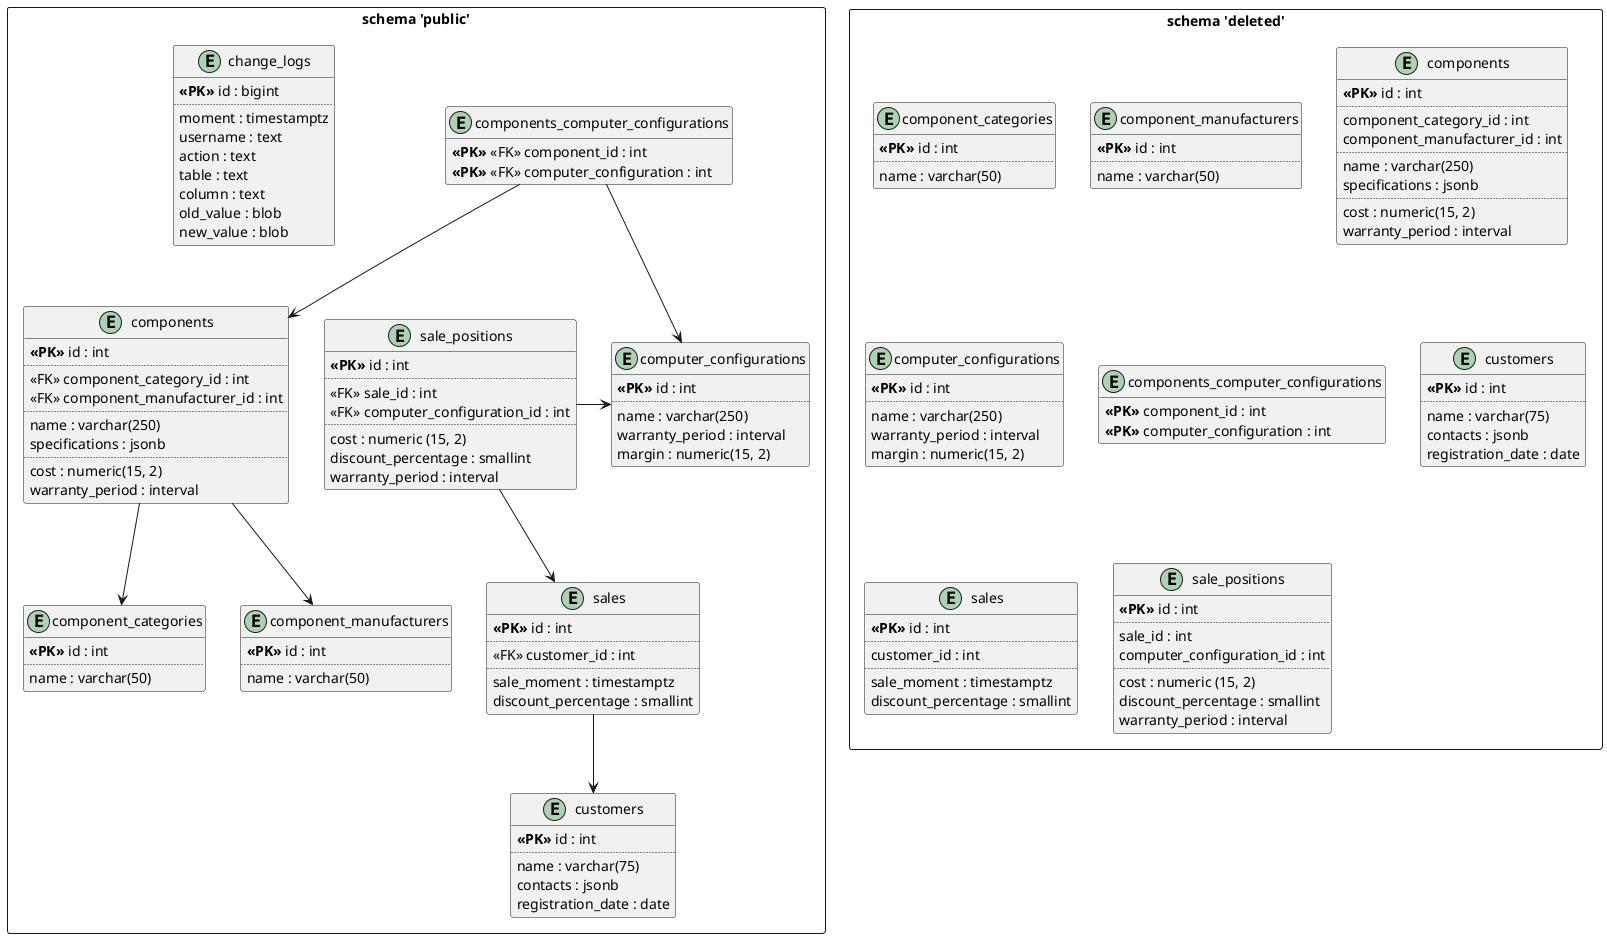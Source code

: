 ﻿@startuml
'https://plantuml.com/class-diagram

hide methods

rectangle "schema 'public'" as public {
    entity "component_categories" as public_component_categories {
        <b><<PK>></b> id : int
        ..
        name : varchar(50)
    }
    
    entity "component_manufacturers" as public_component_manufacturers {
        <b><<PK>></b> id : int
        ..
        name : varchar(50)
    }
    
    entity "components" as public_components {
        <b><<PK>></b> id : int
        ..
        <<FK>> component_category_id : int
        <<FK>> component_manufacturer_id : int
        ..
        name : varchar(250)
        specifications : jsonb
        ..
        cost : numeric(15, 2)
        warranty_period : interval
    }
    public_components --> public_component_categories
    public_components --> public_component_manufacturers
    
    entity "computer_configurations" as public_computer_configurations {
        <b><<PK>></b> id : int
        ..
        name : varchar(250)
        warranty_period : interval
        margin : numeric(15, 2)
    }
    
    entity "components_computer_configurations" as public_components_computer_configurations {
        <b><<PK>></b> <<FK>> component_id : int
        <b><<PK>></b> <<FK>> computer_configuration : int
    }
    public_components_computer_configurations --> public_components
    public_components_computer_configurations --> public_computer_configurations
    
    entity "customers" as public_customers {
        <b><<PK>></b> id : int
        ..
        name : varchar(75)
        contacts : jsonb
        registration_date : date
    }
    
    entity "sales" as public_sales {
        <b><<PK>></b> id : int
        ..
        <<FK>> customer_id : int
        ..
        sale_moment : timestamptz
        discount_percentage : smallint
    } 
    public_sales --> public_customers
    
    entity "sale_positions" as public_sale_positions {
        <b><<PK>></b> id : int
        ..
        <<FK>> sale_id : int
        <<FK>> computer_configuration_id : int
        ..
        cost : numeric (15, 2)
        discount_percentage : smallint
        warranty_period : interval
    }
    public_sale_positions --> public_sales
    public_sale_positions -right-> public_computer_configurations
    
    entity "change_logs" as public_change_logs {
        <b><<PK>></b> id : bigint
        ..
        moment : timestamptz
        username : text
        action : text
        table : text
        column : text
        old_value : blob
        new_value : blob
    }
}

rectangle "schema 'deleted'" as deleted {
    entity "component_categories" as deleted_component_categories {
        <b><<PK>></b> id : int
        ..
        name : varchar(50)
    }
    
    entity "component_manufacturers" as deleted_component_manufacturers {
        <b><<PK>></b> id : int
        ..
        name : varchar(50)
    }
    
    entity "components" as deleted_components {
        <b><<PK>></b> id : int
        ..
        component_category_id : int
        component_manufacturer_id : int
        ..
        name : varchar(250)
        specifications : jsonb
        ..
        cost : numeric(15, 2)
        warranty_period : interval
    }
    
    entity "computer_configurations" as deleted_computer_configurations {
        <b><<PK>></b> id : int
        ..
        name : varchar(250)
        warranty_period : interval
        margin : numeric(15, 2)
    }
    
    entity "components_computer_configurations" as deleted_components_computer_configurations {
        <b><<PK>></b> component_id : int
        <b><<PK>></b> computer_configuration : int
    }
    
    entity "customers" as deleted_customers {
        <b><<PK>></b> id : int
        ..
        name : varchar(75)
        contacts : jsonb
        registration_date : date
    }
    
    entity "sales" as deleted_sales {
        <b><<PK>></b> id : int
        ..
        customer_id : int
        ..
        sale_moment : timestamptz
        discount_percentage : smallint
    } 
    
    entity "sale_positions" as deleted_sale_positions {
        <b><<PK>></b> id : int
        ..
        sale_id : int
        computer_configuration_id : int
        ..
        cost : numeric (15, 2)
        discount_percentage : smallint
        warranty_period : interval
    }
}

@enduml
